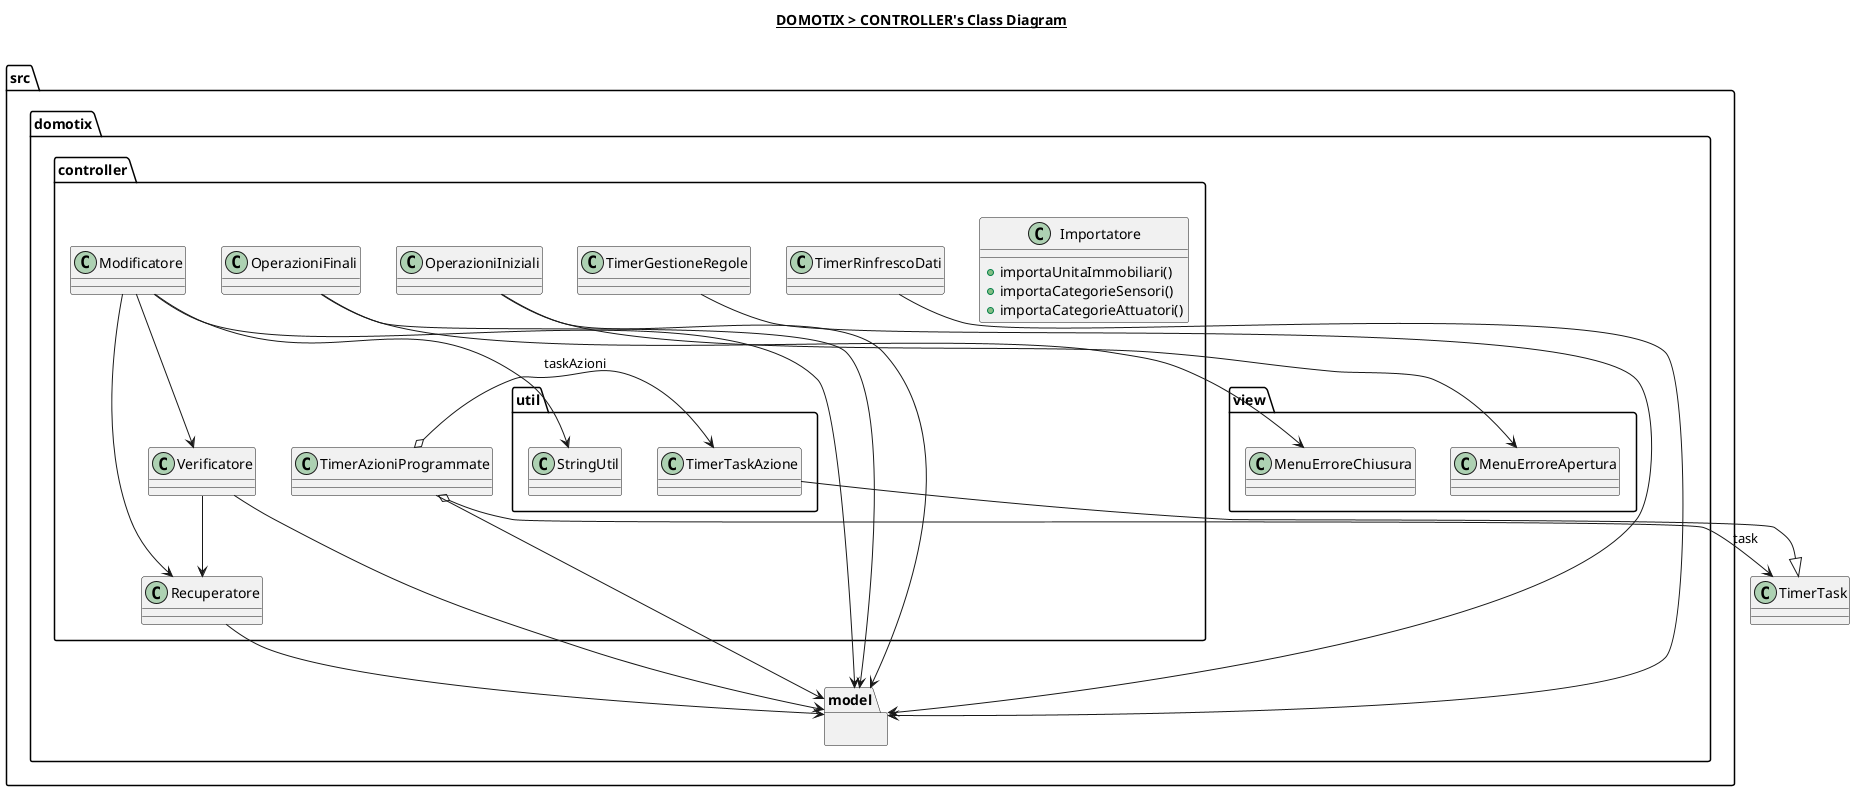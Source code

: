 @startuml

title __DOMOTIX > CONTROLLER's Class Diagram__\n

namespace src.domotix.controller {
    class src.domotix.controller.Importatore {
        + importaUnitaImmobiliari()
        + importaCategorieSensori()
        + importaCategorieAttuatori()
    }

    class src.domotix.controller.Modificatore {
    }

    class src.domotix.controller.OperazioniFinali {
    }

    class src.domotix.controller.OperazioniIniziali {
    }

    class src.domotix.controller.Recuperatore {
    }

    class src.domotix.controller.Verificatore {
    }

    class src.domotix.controller.TimerGestioneRegole {
    }

    class src.domotix.controller.TimerRinfrescoDati {
    }

    class src.domotix.controller.TimerAzioniProgrammate {
    }

    namespace util {
        class src.domotix.controller.util.StringUtil {
        }
        class src.domotix.controller.util.TimerTaskAzione {
        }
    }
}

namespace src.domotix.model {

}

src.domotix.controller.Modificatore --> src.domotix.controller.util.StringUtil
src.domotix.controller.Modificatore --> src.domotix.controller.Recuperatore
src.domotix.controller.Modificatore --> src.domotix.controller.Verificatore
src.domotix.controller.Modificatore --> src.domotix.model

src.domotix.controller.Verificatore --> src.domotix.controller.Recuperatore
src.domotix.controller.Verificatore --> src.domotix.model

src.domotix.controller.Recuperatore --> src.domotix.model

src.domotix.controller.OperazioniIniziali --> src.domotix.model
src.domotix.controller.OperazioniIniziali --> src.domotix.view.MenuErroreApertura

src.domotix.controller.OperazioniFinali --> src.domotix.model
src.domotix.controller.OperazioniFinali --> src.domotix.view.MenuErroreChiusura

src.domotix.controller.TimerGestioneRegole --> src.domotix.model
src.domotix.controller.TimerRinfrescoDati --> src.domotix.model
src.domotix.controller.TimerAzioniProgrammate --> src.domotix.model
src.domotix.controller.TimerAzioniProgrammate o-> TimerTask : task
src.domotix.controller.TimerAzioniProgrammate o-> src.domotix.controller.util.TimerTaskAzione : taskAzioni
src.domotix.controller.util.TimerTaskAzione --|> TimerTask

@enduml
